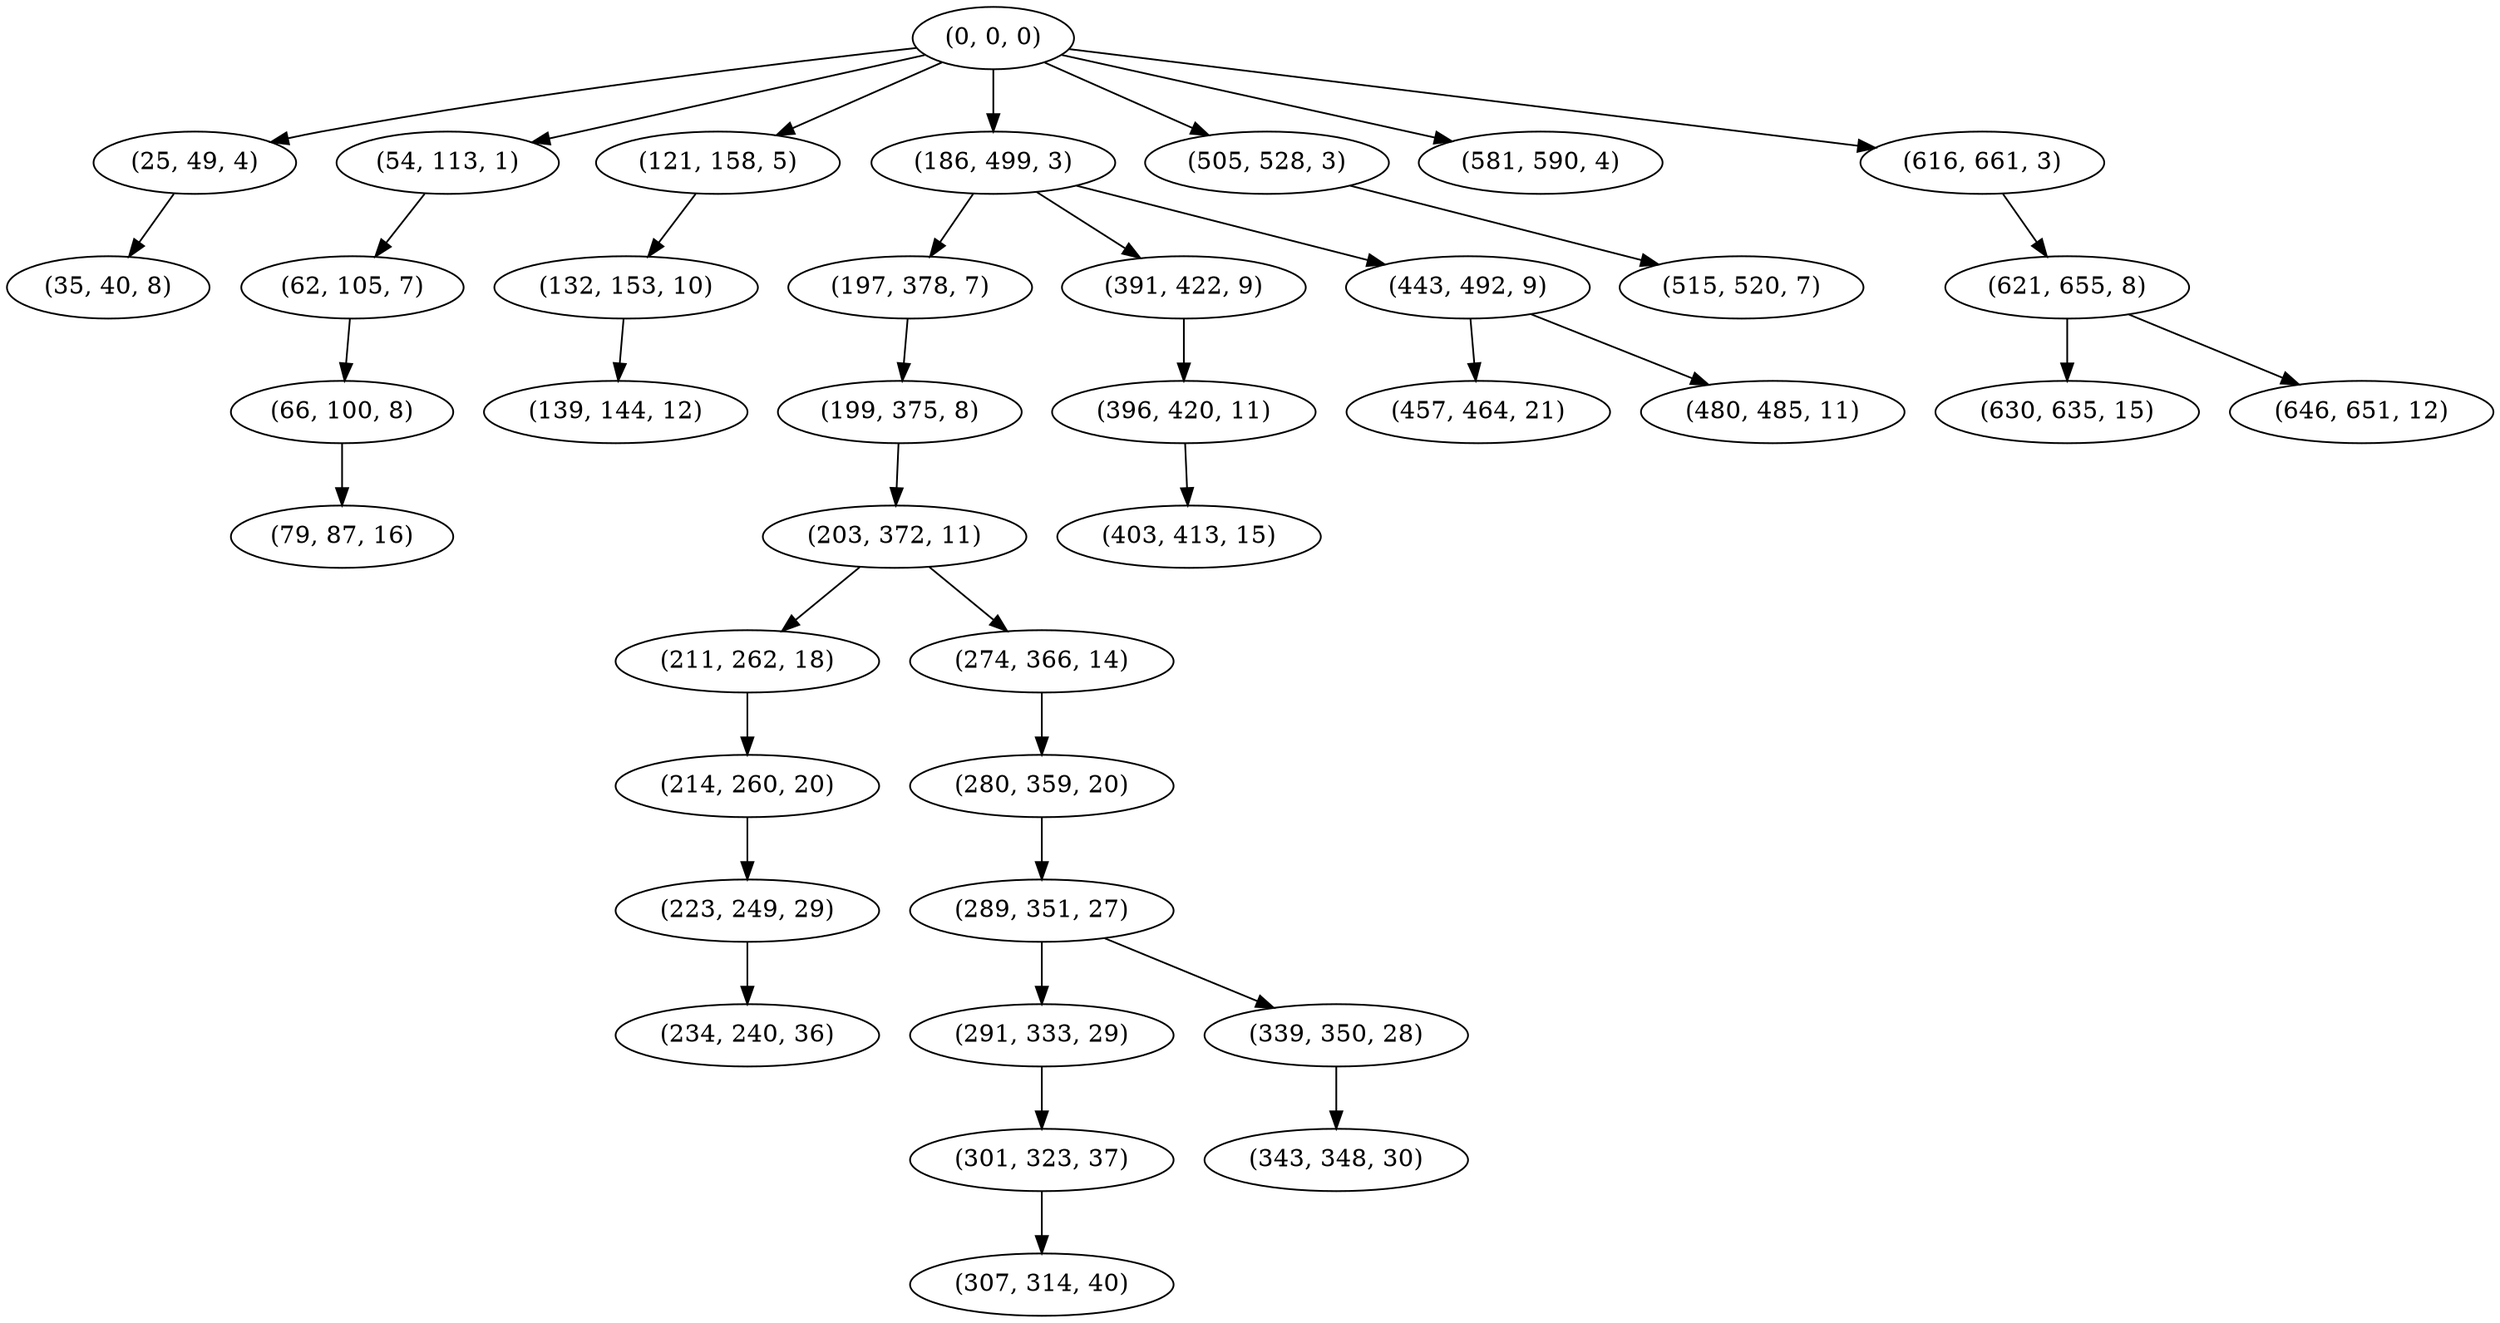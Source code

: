 digraph tree {
    "(0, 0, 0)";
    "(25, 49, 4)";
    "(35, 40, 8)";
    "(54, 113, 1)";
    "(62, 105, 7)";
    "(66, 100, 8)";
    "(79, 87, 16)";
    "(121, 158, 5)";
    "(132, 153, 10)";
    "(139, 144, 12)";
    "(186, 499, 3)";
    "(197, 378, 7)";
    "(199, 375, 8)";
    "(203, 372, 11)";
    "(211, 262, 18)";
    "(214, 260, 20)";
    "(223, 249, 29)";
    "(234, 240, 36)";
    "(274, 366, 14)";
    "(280, 359, 20)";
    "(289, 351, 27)";
    "(291, 333, 29)";
    "(301, 323, 37)";
    "(307, 314, 40)";
    "(339, 350, 28)";
    "(343, 348, 30)";
    "(391, 422, 9)";
    "(396, 420, 11)";
    "(403, 413, 15)";
    "(443, 492, 9)";
    "(457, 464, 21)";
    "(480, 485, 11)";
    "(505, 528, 3)";
    "(515, 520, 7)";
    "(581, 590, 4)";
    "(616, 661, 3)";
    "(621, 655, 8)";
    "(630, 635, 15)";
    "(646, 651, 12)";
    "(0, 0, 0)" -> "(25, 49, 4)";
    "(0, 0, 0)" -> "(54, 113, 1)";
    "(0, 0, 0)" -> "(121, 158, 5)";
    "(0, 0, 0)" -> "(186, 499, 3)";
    "(0, 0, 0)" -> "(505, 528, 3)";
    "(0, 0, 0)" -> "(581, 590, 4)";
    "(0, 0, 0)" -> "(616, 661, 3)";
    "(25, 49, 4)" -> "(35, 40, 8)";
    "(54, 113, 1)" -> "(62, 105, 7)";
    "(62, 105, 7)" -> "(66, 100, 8)";
    "(66, 100, 8)" -> "(79, 87, 16)";
    "(121, 158, 5)" -> "(132, 153, 10)";
    "(132, 153, 10)" -> "(139, 144, 12)";
    "(186, 499, 3)" -> "(197, 378, 7)";
    "(186, 499, 3)" -> "(391, 422, 9)";
    "(186, 499, 3)" -> "(443, 492, 9)";
    "(197, 378, 7)" -> "(199, 375, 8)";
    "(199, 375, 8)" -> "(203, 372, 11)";
    "(203, 372, 11)" -> "(211, 262, 18)";
    "(203, 372, 11)" -> "(274, 366, 14)";
    "(211, 262, 18)" -> "(214, 260, 20)";
    "(214, 260, 20)" -> "(223, 249, 29)";
    "(223, 249, 29)" -> "(234, 240, 36)";
    "(274, 366, 14)" -> "(280, 359, 20)";
    "(280, 359, 20)" -> "(289, 351, 27)";
    "(289, 351, 27)" -> "(291, 333, 29)";
    "(289, 351, 27)" -> "(339, 350, 28)";
    "(291, 333, 29)" -> "(301, 323, 37)";
    "(301, 323, 37)" -> "(307, 314, 40)";
    "(339, 350, 28)" -> "(343, 348, 30)";
    "(391, 422, 9)" -> "(396, 420, 11)";
    "(396, 420, 11)" -> "(403, 413, 15)";
    "(443, 492, 9)" -> "(457, 464, 21)";
    "(443, 492, 9)" -> "(480, 485, 11)";
    "(505, 528, 3)" -> "(515, 520, 7)";
    "(616, 661, 3)" -> "(621, 655, 8)";
    "(621, 655, 8)" -> "(630, 635, 15)";
    "(621, 655, 8)" -> "(646, 651, 12)";
}
